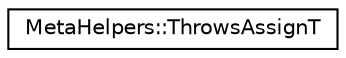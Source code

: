 digraph "Graphical Class Hierarchy"
{
  edge [fontname="Helvetica",fontsize="10",labelfontname="Helvetica",labelfontsize="10"];
  node [fontname="Helvetica",fontsize="10",shape=record];
  rankdir="LR";
  Node0 [label="MetaHelpers::ThrowsAssignT",height=0.2,width=0.4,color="black", fillcolor="white", style="filled",URL="$struct_meta_helpers_1_1_throws_assign_t.html"];
}
